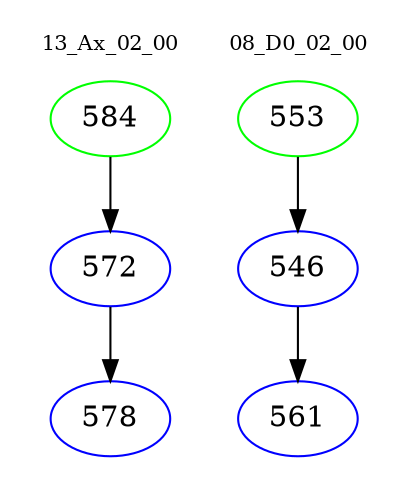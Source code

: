 digraph{
subgraph cluster_0 {
color = white
label = "13_Ax_02_00";
fontsize=10;
T0_584 [label="584", color="green"]
T0_584 -> T0_572 [color="black"]
T0_572 [label="572", color="blue"]
T0_572 -> T0_578 [color="black"]
T0_578 [label="578", color="blue"]
}
subgraph cluster_1 {
color = white
label = "08_D0_02_00";
fontsize=10;
T1_553 [label="553", color="green"]
T1_553 -> T1_546 [color="black"]
T1_546 [label="546", color="blue"]
T1_546 -> T1_561 [color="black"]
T1_561 [label="561", color="blue"]
}
}
